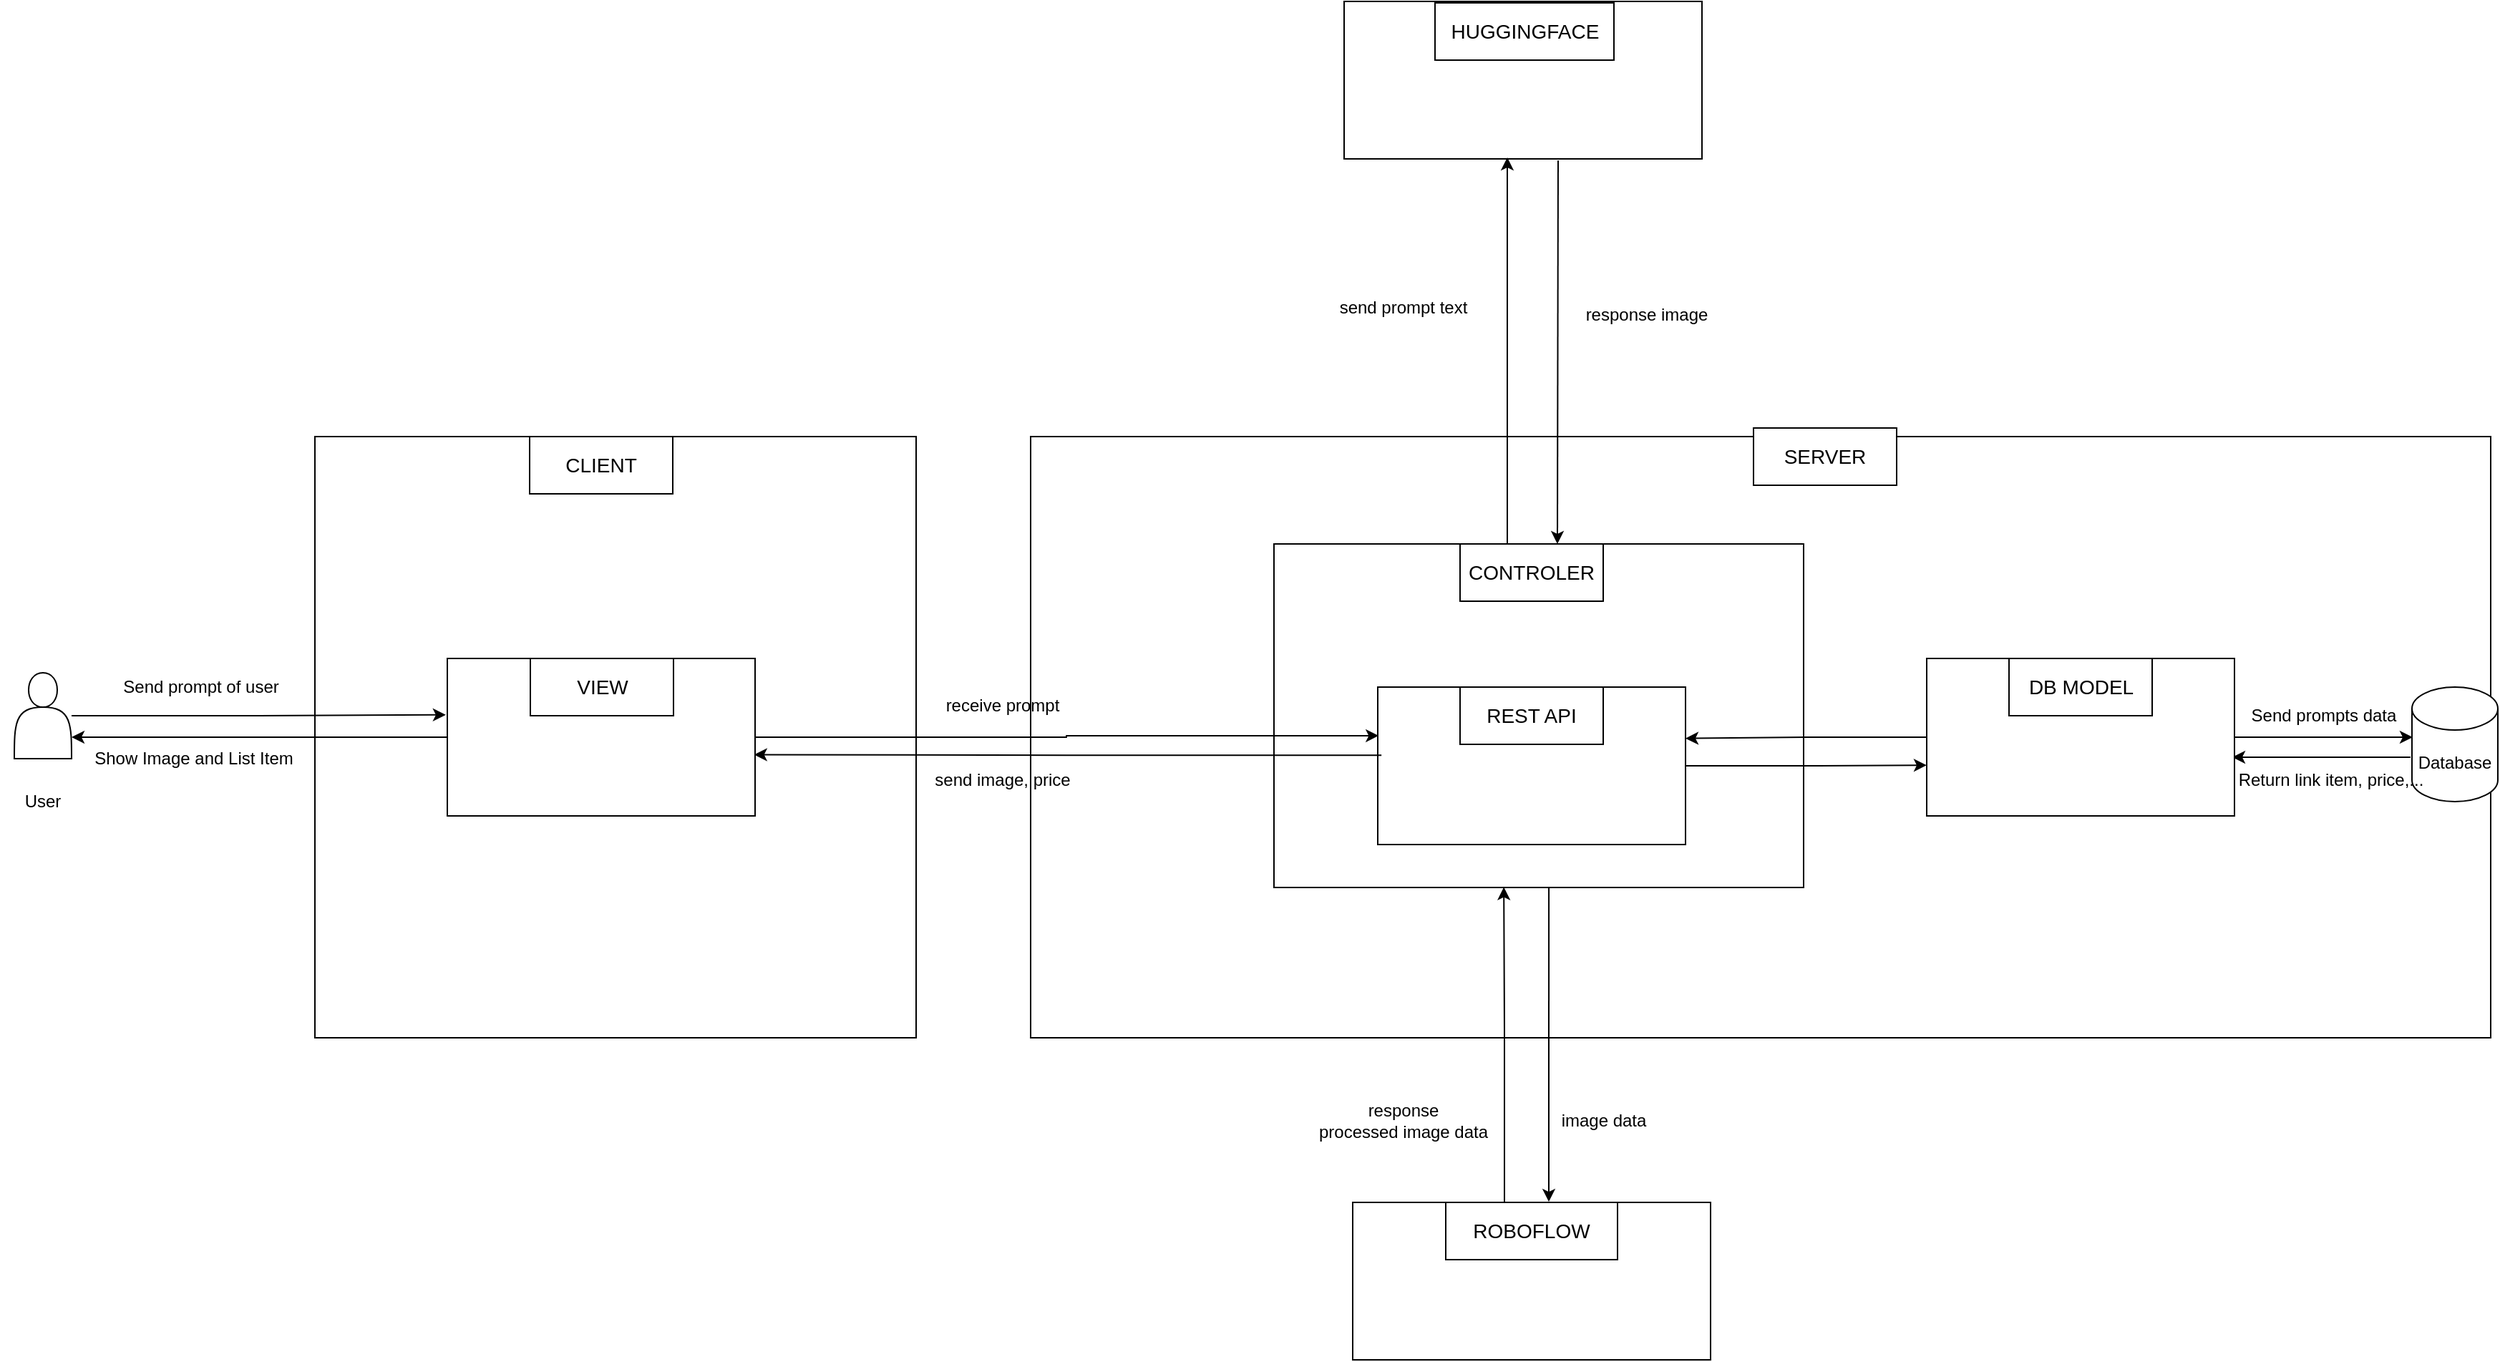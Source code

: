 <?xml version="1.0" encoding="UTF-8"?>
<mxfile version="22.1.11" type="google">
  <diagram id="R2lEEEUBdFMjLlhIrx00" name="Page-1">
    <mxGraphModel dx="1626" dy="785" grid="1" gridSize="10" guides="1" tooltips="1" connect="1" arrows="1" fold="1" page="1" pageScale="1" pageWidth="850" pageHeight="1100" math="0" shadow="0" extFonts="Permanent Marker^https://fonts.googleapis.com/css?family=Permanent+Marker">
      <root>
        <mxCell id="0" />
        <mxCell id="1" parent="0" />
        <mxCell id="LHrBrEcsu_uyXa2rsl70-1" value="" style="rounded=0;whiteSpace=wrap;html=1;" parent="1" vertex="1">
          <mxGeometry x="720" y="585" width="1020" height="420" as="geometry" />
        </mxCell>
        <mxCell id="LHrBrEcsu_uyXa2rsl70-2" value="" style="rounded=0;whiteSpace=wrap;html=1;" parent="1" vertex="1">
          <mxGeometry x="220" y="585" width="420" height="420" as="geometry" />
        </mxCell>
        <mxCell id="LHrBrEcsu_uyXa2rsl70-3" value="" style="rounded=0;whiteSpace=wrap;html=1;" parent="1" vertex="1">
          <mxGeometry x="890" y="660" width="370" height="240" as="geometry" />
        </mxCell>
        <mxCell id="LHrBrEcsu_uyXa2rsl70-4" value="" style="group" parent="1" connectable="0" vertex="1">
          <mxGeometry y="750" width="60" height="105" as="geometry" />
        </mxCell>
        <mxCell id="LHrBrEcsu_uyXa2rsl70-5" value="" style="shape=actor;whiteSpace=wrap;html=1;" parent="LHrBrEcsu_uyXa2rsl70-4" vertex="1">
          <mxGeometry x="10" width="40" height="60" as="geometry" />
        </mxCell>
        <mxCell id="LHrBrEcsu_uyXa2rsl70-6" value="User" style="text;html=1;strokeColor=none;fillColor=none;align=center;verticalAlign=middle;whiteSpace=wrap;rounded=0;" parent="LHrBrEcsu_uyXa2rsl70-4" vertex="1">
          <mxGeometry y="75" width="60" height="30" as="geometry" />
        </mxCell>
        <mxCell id="LHrBrEcsu_uyXa2rsl70-7" value="Database" style="shape=cylinder3;whiteSpace=wrap;html=1;boundedLbl=1;backgroundOutline=1;size=15;" parent="1" vertex="1">
          <mxGeometry x="1685" y="760" width="60" height="80" as="geometry" />
        </mxCell>
        <mxCell id="LHrBrEcsu_uyXa2rsl70-8" value="&lt;font style=&quot;font-size: 14px;&quot;&gt;CONTROLER&lt;/font&gt;" style="whiteSpace=wrap;html=1;align=center;" parent="1" vertex="1">
          <mxGeometry x="1020" y="660" width="100" height="40" as="geometry" />
        </mxCell>
        <mxCell id="LHrBrEcsu_uyXa2rsl70-12" style="edgeStyle=orthogonalEdgeStyle;rounded=0;orthogonalLoop=1;jettySize=auto;html=1;entryX=0.003;entryY=0.309;entryDx=0;entryDy=0;entryPerimeter=0;" parent="1" source="LHrBrEcsu_uyXa2rsl70-21" target="LHrBrEcsu_uyXa2rsl70-25" edge="1">
          <mxGeometry relative="1" as="geometry">
            <mxPoint x="795.43" y="802.46" as="sourcePoint" />
          </mxGeometry>
        </mxCell>
        <mxCell id="LHrBrEcsu_uyXa2rsl70-13" style="edgeStyle=orthogonalEdgeStyle;rounded=0;orthogonalLoop=1;jettySize=auto;html=1;entryX=1;entryY=0.326;entryDx=0;entryDy=0;entryPerimeter=0;" parent="1" source="LHrBrEcsu_uyXa2rsl70-27" target="LHrBrEcsu_uyXa2rsl70-25" edge="1">
          <mxGeometry relative="1" as="geometry" />
        </mxCell>
        <mxCell id="LHrBrEcsu_uyXa2rsl70-14" style="edgeStyle=orthogonalEdgeStyle;rounded=0;orthogonalLoop=1;jettySize=auto;html=1;exitX=1;exitY=0.5;exitDx=0;exitDy=0;entryX=0;entryY=0.678;entryDx=0;entryDy=0;entryPerimeter=0;" parent="1" source="LHrBrEcsu_uyXa2rsl70-25" target="LHrBrEcsu_uyXa2rsl70-27" edge="1">
          <mxGeometry relative="1" as="geometry" />
        </mxCell>
        <mxCell id="LHrBrEcsu_uyXa2rsl70-15" style="edgeStyle=orthogonalEdgeStyle;rounded=0;orthogonalLoop=1;jettySize=auto;html=1;entryX=0.008;entryY=0.438;entryDx=0;entryDy=0;entryPerimeter=0;" parent="1" source="LHrBrEcsu_uyXa2rsl70-27" target="LHrBrEcsu_uyXa2rsl70-7" edge="1">
          <mxGeometry relative="1" as="geometry">
            <mxPoint x="1710" y="790" as="targetPoint" />
          </mxGeometry>
        </mxCell>
        <mxCell id="LHrBrEcsu_uyXa2rsl70-16" style="edgeStyle=orthogonalEdgeStyle;rounded=0;orthogonalLoop=1;jettySize=auto;html=1;entryX=0.993;entryY=0.627;entryDx=0;entryDy=0;entryPerimeter=0;exitX=-0.017;exitY=0.613;exitDx=0;exitDy=0;exitPerimeter=0;" parent="1" source="LHrBrEcsu_uyXa2rsl70-7" target="LHrBrEcsu_uyXa2rsl70-27" edge="1">
          <mxGeometry relative="1" as="geometry" />
        </mxCell>
        <mxCell id="LHrBrEcsu_uyXa2rsl70-17" style="edgeStyle=orthogonalEdgeStyle;rounded=0;orthogonalLoop=1;jettySize=auto;html=1;entryX=-0.005;entryY=0.358;entryDx=0;entryDy=0;entryPerimeter=0;" parent="1" source="LHrBrEcsu_uyXa2rsl70-5" target="LHrBrEcsu_uyXa2rsl70-21" edge="1">
          <mxGeometry relative="1" as="geometry" />
        </mxCell>
        <mxCell id="LHrBrEcsu_uyXa2rsl70-18" style="edgeStyle=orthogonalEdgeStyle;rounded=0;orthogonalLoop=1;jettySize=auto;html=1;entryX=1;entryY=0.75;entryDx=0;entryDy=0;" parent="1" source="LHrBrEcsu_uyXa2rsl70-21" target="LHrBrEcsu_uyXa2rsl70-5" edge="1">
          <mxGeometry relative="1" as="geometry" />
        </mxCell>
        <mxCell id="LHrBrEcsu_uyXa2rsl70-19" value="&lt;span style=&quot;font-size: 14px;&quot;&gt;CLIENT&lt;/span&gt;" style="whiteSpace=wrap;html=1;align=center;" parent="1" vertex="1">
          <mxGeometry x="370" y="585" width="100" height="40" as="geometry" />
        </mxCell>
        <mxCell id="LHrBrEcsu_uyXa2rsl70-20" value="&lt;span style=&quot;font-size: 14px;&quot;&gt;SERVER&lt;/span&gt;" style="whiteSpace=wrap;html=1;align=center;" parent="1" vertex="1">
          <mxGeometry x="1225" y="579" width="100" height="40" as="geometry" />
        </mxCell>
        <mxCell id="LHrBrEcsu_uyXa2rsl70-21" value="" style="rounded=0;whiteSpace=wrap;html=1;" parent="1" vertex="1">
          <mxGeometry x="312.5" y="740" width="215" height="110" as="geometry" />
        </mxCell>
        <mxCell id="LHrBrEcsu_uyXa2rsl70-22" value="&lt;font style=&quot;font-size: 14px;&quot;&gt;VIEW&lt;/font&gt;" style="whiteSpace=wrap;html=1;align=center;" parent="1" vertex="1">
          <mxGeometry x="370.5" y="740" width="100" height="40" as="geometry" />
        </mxCell>
        <mxCell id="LHrBrEcsu_uyXa2rsl70-25" value="" style="rounded=0;whiteSpace=wrap;html=1;" parent="1" vertex="1">
          <mxGeometry x="962.5" y="760" width="215" height="110" as="geometry" />
        </mxCell>
        <mxCell id="LHrBrEcsu_uyXa2rsl70-26" value="&lt;font style=&quot;font-size: 14px;&quot;&gt;REST API&lt;/font&gt;" style="whiteSpace=wrap;html=1;align=center;" parent="1" vertex="1">
          <mxGeometry x="1020" y="760" width="100" height="40" as="geometry" />
        </mxCell>
        <mxCell id="LHrBrEcsu_uyXa2rsl70-27" value="" style="rounded=0;whiteSpace=wrap;html=1;" parent="1" vertex="1">
          <mxGeometry x="1346" y="740" width="215" height="110" as="geometry" />
        </mxCell>
        <mxCell id="LHrBrEcsu_uyXa2rsl70-28" value="&lt;font style=&quot;font-size: 14px;&quot;&gt;DB MODEL&lt;/font&gt;" style="whiteSpace=wrap;html=1;align=center;" parent="1" vertex="1">
          <mxGeometry x="1403.5" y="740" width="100" height="40" as="geometry" />
        </mxCell>
        <mxCell id="LHrBrEcsu_uyXa2rsl70-34" value="" style="rounded=0;whiteSpace=wrap;html=1;" parent="1" vertex="1">
          <mxGeometry x="945" y="1120" width="250" height="110" as="geometry" />
        </mxCell>
        <mxCell id="LHrBrEcsu_uyXa2rsl70-35" value="&lt;span style=&quot;font-size: 14px;&quot;&gt;ROBOFLOW&lt;/span&gt;" style="whiteSpace=wrap;html=1;align=center;" parent="1" vertex="1">
          <mxGeometry x="1010" y="1120" width="120" height="40" as="geometry" />
        </mxCell>
        <mxCell id="LHrBrEcsu_uyXa2rsl70-36" value="" style="rounded=0;whiteSpace=wrap;html=1;" parent="1" vertex="1">
          <mxGeometry x="939" y="281" width="250" height="110" as="geometry" />
        </mxCell>
        <mxCell id="LHrBrEcsu_uyXa2rsl70-37" value="&lt;span style=&quot;font-size: 14px;&quot;&gt;HUGGINGFACE&lt;/span&gt;" style="whiteSpace=wrap;html=1;align=center;" parent="1" vertex="1">
          <mxGeometry x="1002.5" y="282" width="125" height="40" as="geometry" />
        </mxCell>
        <mxCell id="LHrBrEcsu_uyXa2rsl70-38" style="edgeStyle=orthogonalEdgeStyle;rounded=0;orthogonalLoop=1;jettySize=auto;html=1;entryX=0.997;entryY=0.611;entryDx=0;entryDy=0;exitX=0.012;exitY=0.433;exitDx=0;exitDy=0;exitPerimeter=0;entryPerimeter=0;" parent="1" source="LHrBrEcsu_uyXa2rsl70-25" target="LHrBrEcsu_uyXa2rsl70-21" edge="1">
          <mxGeometry relative="1" as="geometry">
            <mxPoint x="805.43" y="812.46" as="sourcePoint" />
            <mxPoint x="973" y="812" as="targetPoint" />
          </mxGeometry>
        </mxCell>
        <mxCell id="LHrBrEcsu_uyXa2rsl70-39" style="edgeStyle=orthogonalEdgeStyle;rounded=0;orthogonalLoop=1;jettySize=auto;html=1;entryX=0.434;entryY=0.999;entryDx=0;entryDy=0;entryPerimeter=0;exitX=0.424;exitY=0;exitDx=0;exitDy=0;exitPerimeter=0;" parent="1" source="LHrBrEcsu_uyXa2rsl70-34" target="LHrBrEcsu_uyXa2rsl70-3" edge="1">
          <mxGeometry relative="1" as="geometry">
            <mxPoint x="1051" y="1130" as="sourcePoint" />
            <mxPoint x="1040" y="870" as="targetPoint" />
            <Array as="points">
              <mxPoint x="1051" y="1000" />
              <mxPoint x="1051" y="1000" />
            </Array>
          </mxGeometry>
        </mxCell>
        <mxCell id="LHrBrEcsu_uyXa2rsl70-40" style="edgeStyle=orthogonalEdgeStyle;rounded=0;orthogonalLoop=1;jettySize=auto;html=1;entryX=0.548;entryY=-0.004;entryDx=0;entryDy=0;entryPerimeter=0;exitX=0.519;exitY=1.002;exitDx=0;exitDy=0;exitPerimeter=0;" parent="1" source="LHrBrEcsu_uyXa2rsl70-3" target="LHrBrEcsu_uyXa2rsl70-34" edge="1">
          <mxGeometry relative="1" as="geometry">
            <mxPoint x="1084" y="900" as="sourcePoint" />
            <mxPoint x="1050" y="880" as="targetPoint" />
          </mxGeometry>
        </mxCell>
        <mxCell id="LHrBrEcsu_uyXa2rsl70-41" style="edgeStyle=orthogonalEdgeStyle;rounded=0;orthogonalLoop=1;jettySize=auto;html=1;" parent="1" edge="1">
          <mxGeometry relative="1" as="geometry">
            <mxPoint x="1053" y="660" as="sourcePoint" />
            <mxPoint x="1053" y="390" as="targetPoint" />
            <Array as="points">
              <mxPoint x="1054" y="660" />
              <mxPoint x="1053" y="660" />
            </Array>
          </mxGeometry>
        </mxCell>
        <mxCell id="LHrBrEcsu_uyXa2rsl70-42" style="edgeStyle=orthogonalEdgeStyle;rounded=0;orthogonalLoop=1;jettySize=auto;html=1;exitX=0.598;exitY=1.01;exitDx=0;exitDy=0;exitPerimeter=0;" parent="1" source="LHrBrEcsu_uyXa2rsl70-36" edge="1">
          <mxGeometry relative="1" as="geometry">
            <mxPoint x="1086.14" y="341" as="sourcePoint" />
            <mxPoint x="1088" y="660" as="targetPoint" />
          </mxGeometry>
        </mxCell>
        <mxCell id="pAQS7VK8EqBJrnwTSMMB-1" value="response&lt;br&gt;processed image data" style="text;html=1;align=center;verticalAlign=middle;resizable=0;points=[];autosize=1;strokeColor=none;fillColor=none;" parent="1" vertex="1">
          <mxGeometry x="910" y="1043" width="140" height="40" as="geometry" />
        </mxCell>
        <mxCell id="pAQS7VK8EqBJrnwTSMMB-2" value="image data" style="text;html=1;align=center;verticalAlign=middle;resizable=0;points=[];autosize=1;strokeColor=none;fillColor=none;" parent="1" vertex="1">
          <mxGeometry x="1080" y="1048" width="80" height="30" as="geometry" />
        </mxCell>
        <mxCell id="LHrBrEcsu_uyXa2rsl70-43" value="send prompt text" style="text;html=1;align=center;verticalAlign=middle;resizable=0;points=[];autosize=1;strokeColor=none;fillColor=none;" parent="1" vertex="1">
          <mxGeometry x="925" y="480" width="110" height="30" as="geometry" />
        </mxCell>
        <mxCell id="LHrBrEcsu_uyXa2rsl70-44" value="response image" style="text;html=1;align=center;verticalAlign=middle;resizable=0;points=[];autosize=1;strokeColor=none;fillColor=none;" parent="1" vertex="1">
          <mxGeometry x="1095" y="485" width="110" height="30" as="geometry" />
        </mxCell>
        <mxCell id="LHrBrEcsu_uyXa2rsl70-45" value="Send prompts data" style="text;html=1;align=center;verticalAlign=middle;resizable=0;points=[];autosize=1;strokeColor=none;fillColor=none;" parent="1" vertex="1">
          <mxGeometry x="1563" y="765" width="120" height="30" as="geometry" />
        </mxCell>
        <mxCell id="LHrBrEcsu_uyXa2rsl70-46" value="Return link item, price,..." style="text;html=1;align=center;verticalAlign=middle;resizable=0;points=[];autosize=1;strokeColor=none;fillColor=none;" parent="1" vertex="1">
          <mxGeometry x="1553" y="810" width="150" height="30" as="geometry" />
        </mxCell>
        <mxCell id="LHrBrEcsu_uyXa2rsl70-47" value="Send prompt of user" style="text;html=1;align=center;verticalAlign=middle;resizable=0;points=[];autosize=1;strokeColor=none;fillColor=none;" parent="1" vertex="1">
          <mxGeometry x="75" y="745" width="130" height="30" as="geometry" />
        </mxCell>
        <mxCell id="LHrBrEcsu_uyXa2rsl70-48" value="Show Image and List Item" style="text;html=1;align=center;verticalAlign=middle;resizable=0;points=[];autosize=1;strokeColor=none;fillColor=none;" parent="1" vertex="1">
          <mxGeometry x="55" y="795" width="160" height="30" as="geometry" />
        </mxCell>
        <mxCell id="pAQS7VK8EqBJrnwTSMMB-5" value="receive prompt" style="text;html=1;align=center;verticalAlign=middle;resizable=0;points=[];autosize=1;strokeColor=none;fillColor=none;" parent="1" vertex="1">
          <mxGeometry x="650" y="758" width="100" height="30" as="geometry" />
        </mxCell>
        <mxCell id="pAQS7VK8EqBJrnwTSMMB-8" value="send image, price" style="text;html=1;align=center;verticalAlign=middle;resizable=0;points=[];autosize=1;strokeColor=none;fillColor=none;" parent="1" vertex="1">
          <mxGeometry x="640" y="810" width="120" height="30" as="geometry" />
        </mxCell>
      </root>
    </mxGraphModel>
  </diagram>
</mxfile>
